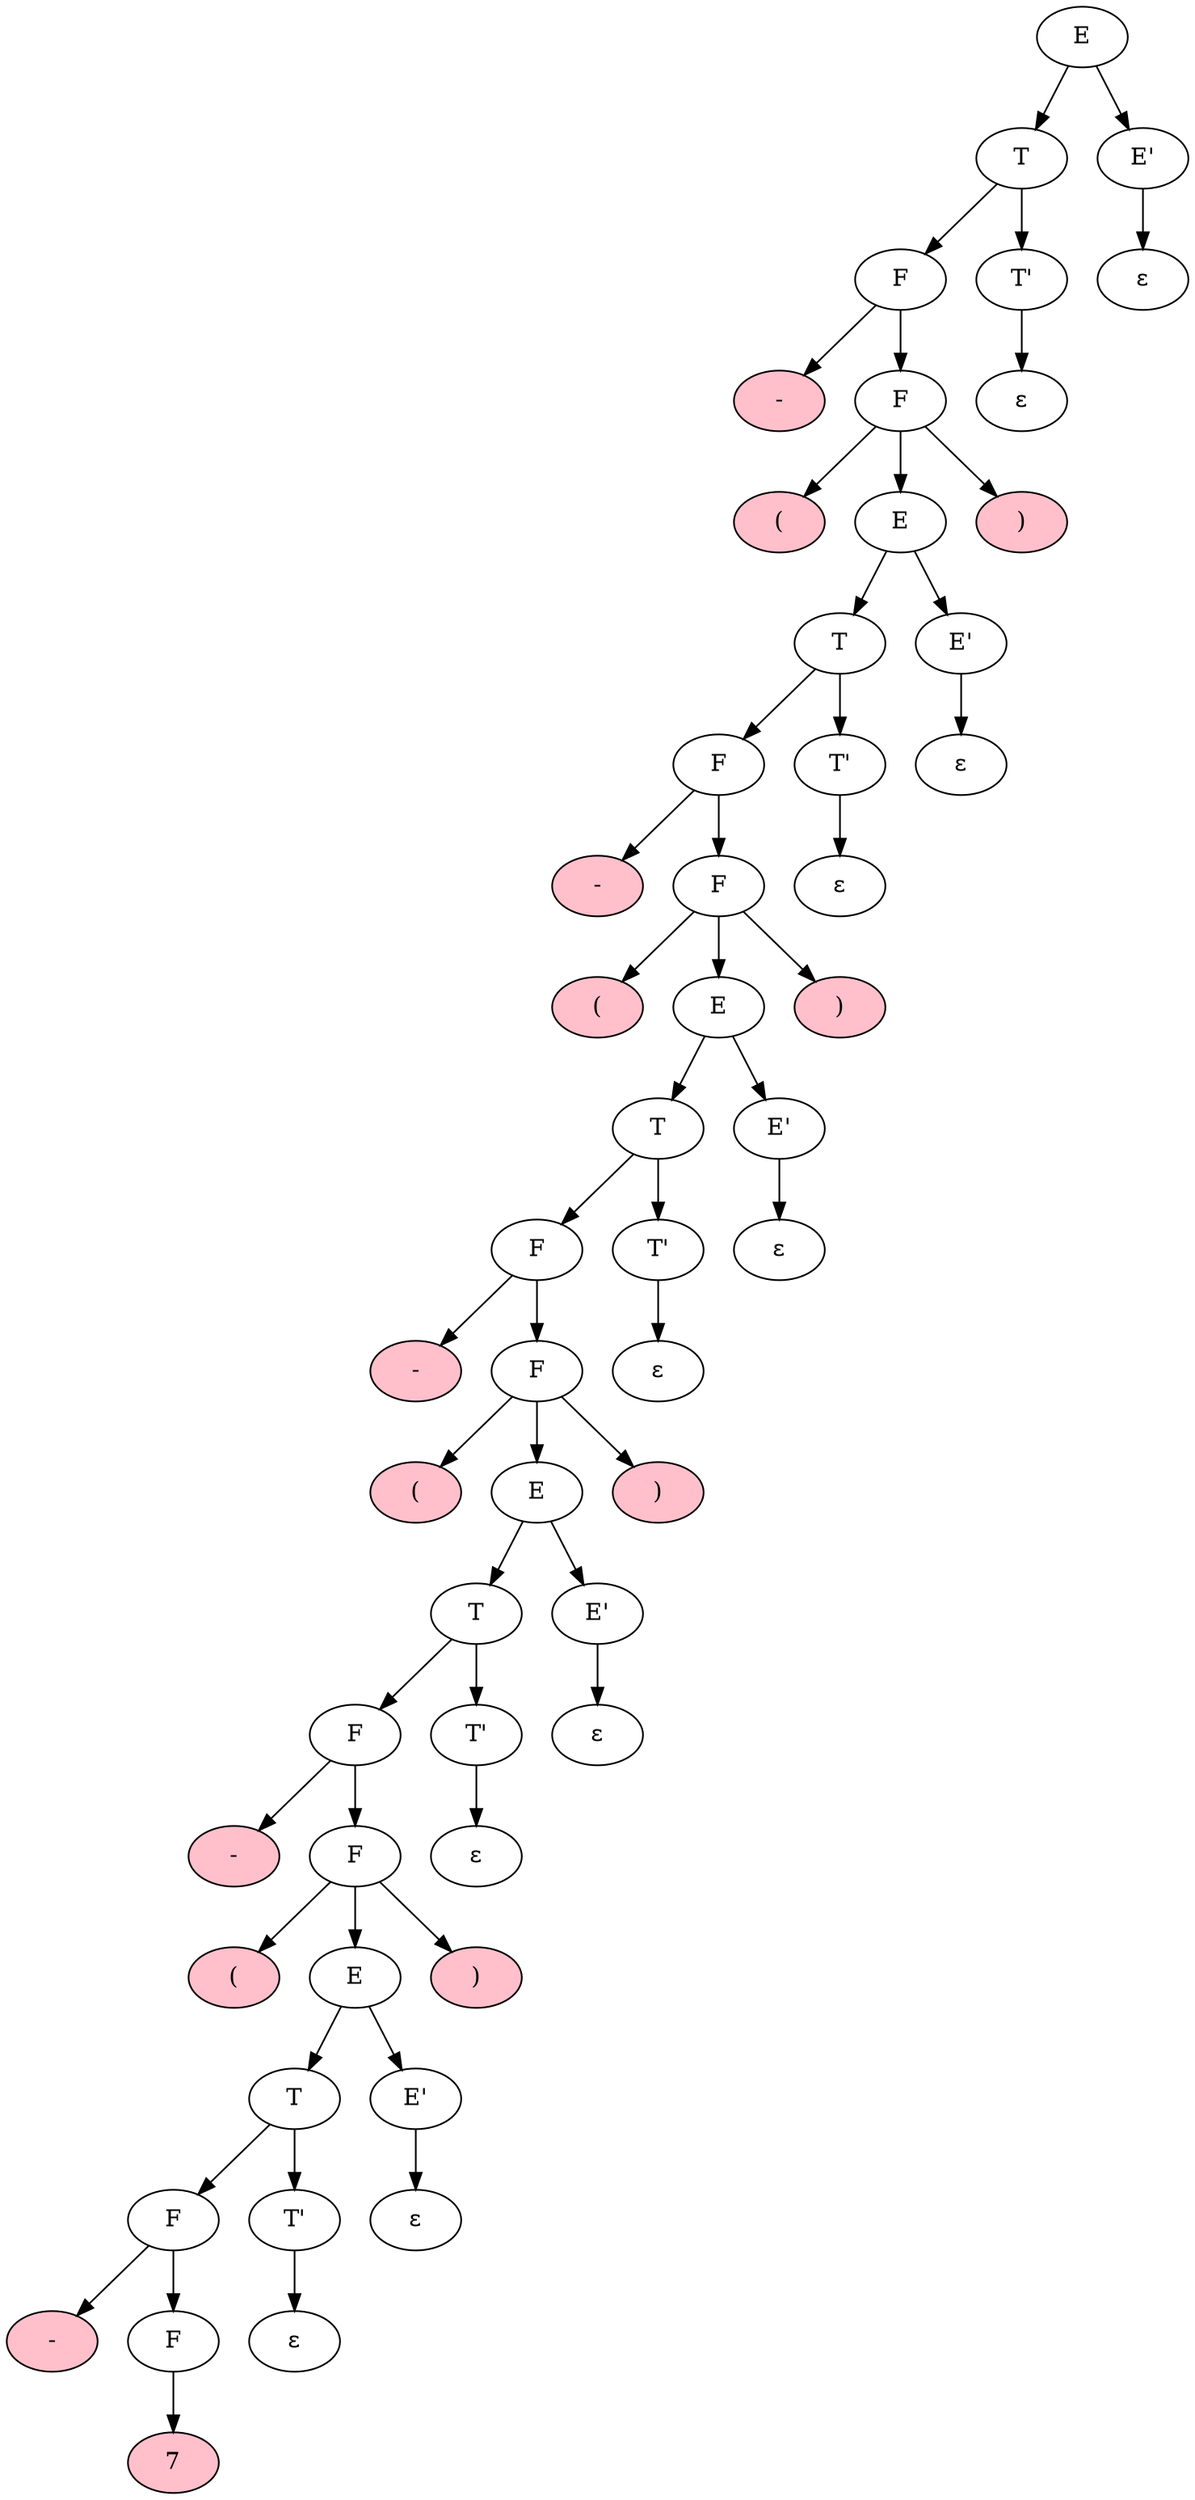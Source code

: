 digraph parseTree {
	v0 [label="E"];
	v1 [label="T"];
	v2 [label="F"];
	v3 [label="-" ; style=filled; fillcolor=pink];
	v4 [label="F"];
	v5 [label="(" ; style=filled; fillcolor=pink];
	v6 [label="E"];
	v7 [label="T"];
	v8 [label="F"];
	v9 [label="-" ; style=filled; fillcolor=pink];
	v10 [label="F"];
	v11 [label="(" ; style=filled; fillcolor=pink];
	v12 [label="E"];
	v13 [label="T"];
	v14 [label="F"];
	v15 [label="-" ; style=filled; fillcolor=pink];
	v16 [label="F"];
	v17 [label="(" ; style=filled; fillcolor=pink];
	v18 [label="E"];
	v19 [label="T"];
	v20 [label="F"];
	v21 [label="-" ; style=filled; fillcolor=pink];
	v22 [label="F"];
	v23 [label="(" ; style=filled; fillcolor=pink];
	v24 [label="E"];
	v25 [label="T"];
	v26 [label="F"];
	v27 [label="-" ; style=filled; fillcolor=pink];
	v28 [label="F"];
	v29 [label="7" ; style=filled; fillcolor=pink];
	v28 -> v29
	v26 -> v27
	v26 -> v28
	v30 [label="T'"];
	v31 [label="ε"];
	v30 -> v31
	v25 -> v26
	v25 -> v30
	v32 [label="E'"];
	v33 [label="ε"];
	v32 -> v33
	v24 -> v25
	v24 -> v32
	v34 [label=")" ; style=filled; fillcolor=pink];
	v22 -> v23
	v22 -> v24
	v22 -> v34
	v20 -> v21
	v20 -> v22
	v35 [label="T'"];
	v36 [label="ε"];
	v35 -> v36
	v19 -> v20
	v19 -> v35
	v37 [label="E'"];
	v38 [label="ε"];
	v37 -> v38
	v18 -> v19
	v18 -> v37
	v39 [label=")" ; style=filled; fillcolor=pink];
	v16 -> v17
	v16 -> v18
	v16 -> v39
	v14 -> v15
	v14 -> v16
	v40 [label="T'"];
	v41 [label="ε"];
	v40 -> v41
	v13 -> v14
	v13 -> v40
	v42 [label="E'"];
	v43 [label="ε"];
	v42 -> v43
	v12 -> v13
	v12 -> v42
	v44 [label=")" ; style=filled; fillcolor=pink];
	v10 -> v11
	v10 -> v12
	v10 -> v44
	v8 -> v9
	v8 -> v10
	v45 [label="T'"];
	v46 [label="ε"];
	v45 -> v46
	v7 -> v8
	v7 -> v45
	v47 [label="E'"];
	v48 [label="ε"];
	v47 -> v48
	v6 -> v7
	v6 -> v47
	v49 [label=")" ; style=filled; fillcolor=pink];
	v4 -> v5
	v4 -> v6
	v4 -> v49
	v2 -> v3
	v2 -> v4
	v50 [label="T'"];
	v51 [label="ε"];
	v50 -> v51
	v1 -> v2
	v1 -> v50
	v52 [label="E'"];
	v53 [label="ε"];
	v52 -> v53
	v0 -> v1
	v0 -> v52
}
